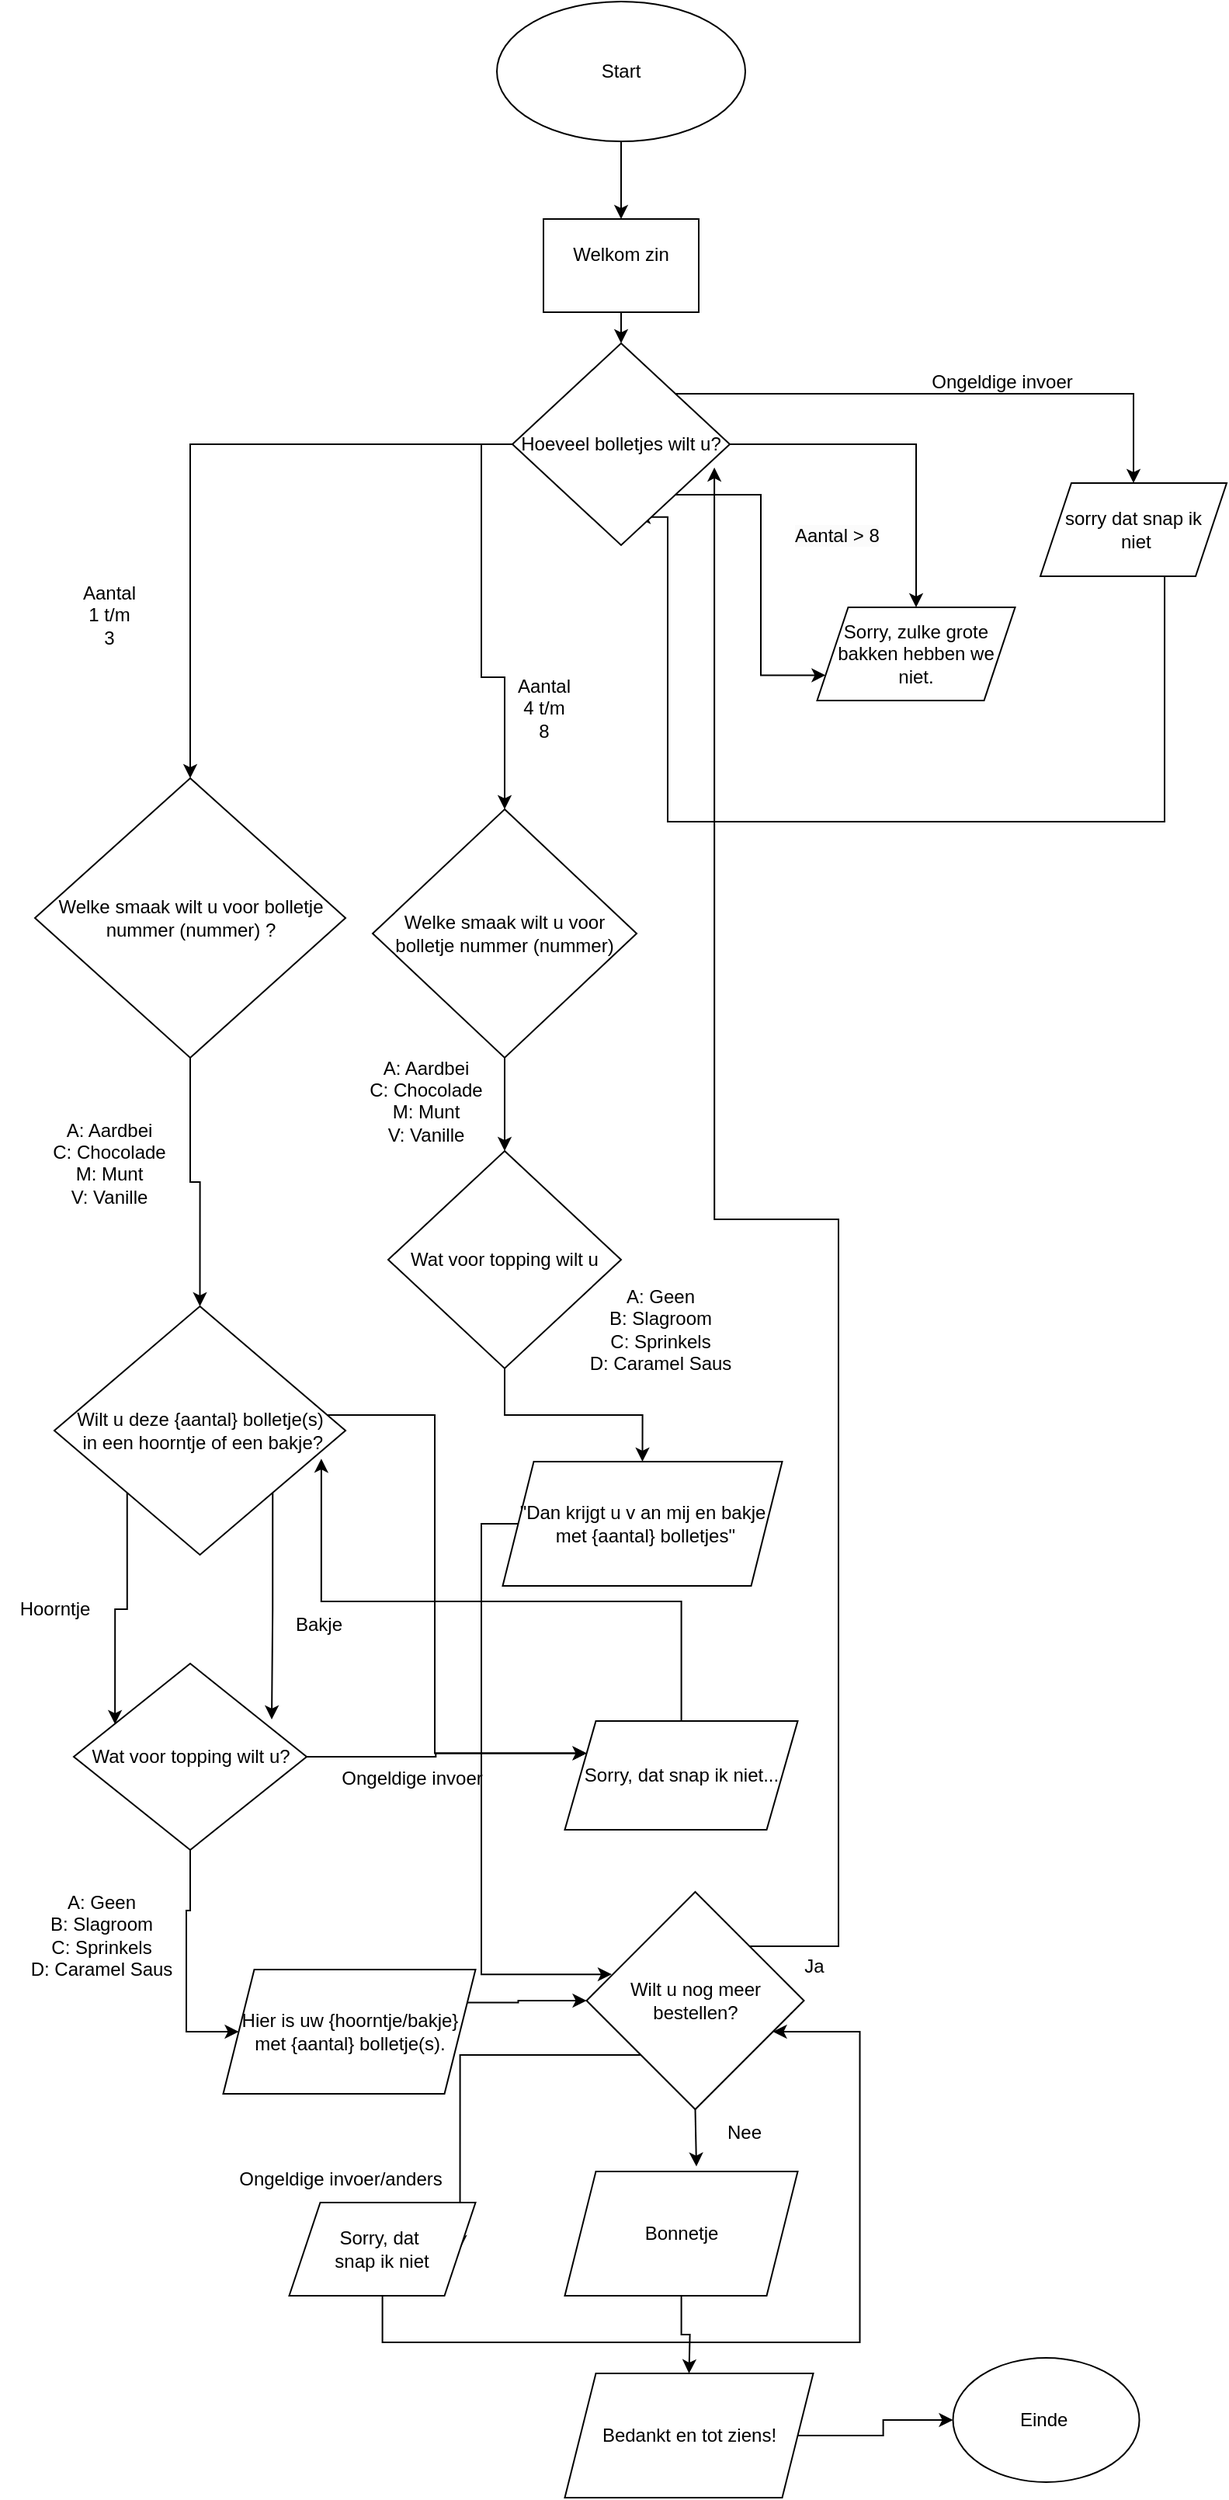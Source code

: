 <mxfile version="24.5.5" type="device">
  <diagram name="Pagina-1" id="2rsMsBV10NN7m0v9cmO4">
    <mxGraphModel dx="1313" dy="653" grid="1" gridSize="10" guides="1" tooltips="1" connect="1" arrows="1" fold="1" page="1" pageScale="1" pageWidth="827" pageHeight="1169" math="0" shadow="0">
      <root>
        <mxCell id="0" />
        <mxCell id="1" parent="0" />
        <mxCell id="YQT9bF_HIkWLTDOw1lmp-8" style="edgeStyle=orthogonalEdgeStyle;rounded=0;orthogonalLoop=1;jettySize=auto;html=1;exitX=0.5;exitY=1;exitDx=0;exitDy=0;entryX=0.5;entryY=0;entryDx=0;entryDy=0;" parent="1" source="YQT9bF_HIkWLTDOw1lmp-4" target="YQT9bF_HIkWLTDOw1lmp-7" edge="1">
          <mxGeometry relative="1" as="geometry" />
        </mxCell>
        <mxCell id="YQT9bF_HIkWLTDOw1lmp-4" value="Start" style="ellipse;whiteSpace=wrap;html=1;" parent="1" vertex="1">
          <mxGeometry x="340" y="10" width="160" height="90" as="geometry" />
        </mxCell>
        <mxCell id="jOECheKFQzNGMom73Tzw-3" style="edgeStyle=orthogonalEdgeStyle;rounded=0;orthogonalLoop=1;jettySize=auto;html=1;exitX=0.5;exitY=1;exitDx=0;exitDy=0;entryX=0.5;entryY=0;entryDx=0;entryDy=0;" parent="1" source="YQT9bF_HIkWLTDOw1lmp-7" target="jOECheKFQzNGMom73Tzw-1" edge="1">
          <mxGeometry relative="1" as="geometry" />
        </mxCell>
        <mxCell id="YQT9bF_HIkWLTDOw1lmp-7" value="Welkom zin&lt;div&gt;&lt;br&gt;&lt;/div&gt;" style="rounded=0;whiteSpace=wrap;html=1;" parent="1" vertex="1">
          <mxGeometry x="370" y="150" width="100" height="60" as="geometry" />
        </mxCell>
        <mxCell id="BlB1RZ00LhgDGbWQuA9Q-24" style="edgeStyle=orthogonalEdgeStyle;rounded=0;orthogonalLoop=1;jettySize=auto;html=1;entryX=0.643;entryY=0.876;entryDx=0;entryDy=0;entryPerimeter=0;" parent="1" edge="1">
          <mxGeometry relative="1" as="geometry">
            <mxPoint x="430" y="341.94" as="targetPoint" />
            <mxPoint x="770.023" y="378.06" as="sourcePoint" />
            <Array as="points">
              <mxPoint x="769.98" y="538.06" />
              <mxPoint x="449.98" y="538.06" />
              <mxPoint x="449.98" y="342.06" />
            </Array>
          </mxGeometry>
        </mxCell>
        <mxCell id="YQT9bF_HIkWLTDOw1lmp-22" value="sorry dat snap ik&lt;br&gt;&amp;nbsp;niet" style="shape=parallelogram;perimeter=parallelogramPerimeter;whiteSpace=wrap;html=1;fixedSize=1;" parent="1" vertex="1">
          <mxGeometry x="690" y="320" width="120" height="60" as="geometry" />
        </mxCell>
        <mxCell id="YQT9bF_HIkWLTDOw1lmp-30" value="Sorry, zulke grote bakken hebben we niet." style="shape=parallelogram;perimeter=parallelogramPerimeter;whiteSpace=wrap;html=1;fixedSize=1;" parent="1" vertex="1">
          <mxGeometry x="546.25" y="400" width="127.5" height="60" as="geometry" />
        </mxCell>
        <mxCell id="WGNCVHMDd5Py4phrD6J4-7" value="&quot;Dan krijgt u v an mij en bakje&lt;div&gt;&amp;nbsp;met {aantal} bolletjes&quot;&lt;/div&gt;" style="shape=parallelogram;perimeter=parallelogramPerimeter;whiteSpace=wrap;html=1;fixedSize=1;" parent="1" vertex="1">
          <mxGeometry x="343.75" y="950" width="180" height="80" as="geometry" />
        </mxCell>
        <mxCell id="jOECheKFQzNGMom73Tzw-21" style="edgeStyle=orthogonalEdgeStyle;rounded=0;orthogonalLoop=1;jettySize=auto;html=1;exitX=1;exitY=0.5;exitDx=0;exitDy=0;entryX=0.5;entryY=0;entryDx=0;entryDy=0;" parent="1" source="jOECheKFQzNGMom73Tzw-1" target="YQT9bF_HIkWLTDOw1lmp-30" edge="1">
          <mxGeometry relative="1" as="geometry" />
        </mxCell>
        <mxCell id="jOECheKFQzNGMom73Tzw-24" style="edgeStyle=orthogonalEdgeStyle;rounded=0;orthogonalLoop=1;jettySize=auto;html=1;exitX=1;exitY=0;exitDx=0;exitDy=0;entryX=0.5;entryY=0;entryDx=0;entryDy=0;" parent="1" source="jOECheKFQzNGMom73Tzw-1" target="YQT9bF_HIkWLTDOw1lmp-22" edge="1">
          <mxGeometry relative="1" as="geometry" />
        </mxCell>
        <mxCell id="Pc3phLc8lNTFxIL4O3lG-28" style="edgeStyle=orthogonalEdgeStyle;rounded=0;orthogonalLoop=1;jettySize=auto;html=1;exitX=1;exitY=1;exitDx=0;exitDy=0;entryX=0;entryY=0.75;entryDx=0;entryDy=0;" edge="1" parent="1" source="jOECheKFQzNGMom73Tzw-1" target="YQT9bF_HIkWLTDOw1lmp-30">
          <mxGeometry relative="1" as="geometry">
            <Array as="points">
              <mxPoint x="510" y="327" />
              <mxPoint x="510" y="444" />
            </Array>
          </mxGeometry>
        </mxCell>
        <mxCell id="Pc3phLc8lNTFxIL4O3lG-29" style="edgeStyle=orthogonalEdgeStyle;rounded=0;orthogonalLoop=1;jettySize=auto;html=1;exitX=0;exitY=0.5;exitDx=0;exitDy=0;" edge="1" parent="1" source="jOECheKFQzNGMom73Tzw-1" target="Pc3phLc8lNTFxIL4O3lG-26">
          <mxGeometry relative="1" as="geometry" />
        </mxCell>
        <mxCell id="Pc3phLc8lNTFxIL4O3lG-31" style="edgeStyle=orthogonalEdgeStyle;rounded=0;orthogonalLoop=1;jettySize=auto;html=1;exitX=0;exitY=0.5;exitDx=0;exitDy=0;entryX=0.5;entryY=0;entryDx=0;entryDy=0;" edge="1" parent="1" source="jOECheKFQzNGMom73Tzw-1" target="Pc3phLc8lNTFxIL4O3lG-30">
          <mxGeometry relative="1" as="geometry" />
        </mxCell>
        <mxCell id="jOECheKFQzNGMom73Tzw-1" value="&lt;div&gt;&lt;span style=&quot;background-color: initial;&quot;&gt;Hoeveel bolletjes wilt u?&lt;/span&gt;&lt;br&gt;&lt;/div&gt;" style="rhombus;whiteSpace=wrap;html=1;" parent="1" vertex="1">
          <mxGeometry x="350" y="230" width="140" height="130" as="geometry" />
        </mxCell>
        <mxCell id="jOECheKFQzNGMom73Tzw-19" value="&lt;span style=&quot;text-wrap: wrap;&quot;&gt;Aantal 4 t/m 8&lt;/span&gt;" style="text;html=1;align=center;verticalAlign=middle;resizable=0;points=[];autosize=1;strokeColor=none;fillColor=none;" parent="1" vertex="1">
          <mxGeometry x="320" y="450" width="100" height="30" as="geometry" />
        </mxCell>
        <mxCell id="jOECheKFQzNGMom73Tzw-20" value="&lt;span style=&quot;text-wrap: wrap;&quot;&gt;Aantal 1 t/m 3&lt;/span&gt;" style="text;html=1;align=center;verticalAlign=middle;resizable=0;points=[];autosize=1;strokeColor=none;fillColor=none;" parent="1" vertex="1">
          <mxGeometry x="40" y="390" width="100" height="30" as="geometry" />
        </mxCell>
        <mxCell id="jOECheKFQzNGMom73Tzw-22" value="&lt;span style=&quot;color: rgb(0, 0, 0); font-family: Helvetica; font-size: 12px; font-style: normal; font-variant-ligatures: normal; font-variant-caps: normal; font-weight: 400; letter-spacing: normal; orphans: 2; text-align: center; text-indent: 0px; text-transform: none; widows: 2; word-spacing: 0px; -webkit-text-stroke-width: 0px; white-space: normal; background-color: rgb(251, 251, 251); text-decoration-thickness: initial; text-decoration-style: initial; text-decoration-color: initial; display: inline !important; float: none;&quot;&gt;Aantal &amp;gt; 8&lt;/span&gt;" style="text;whiteSpace=wrap;html=1;" parent="1" vertex="1">
          <mxGeometry x="530" y="340" width="90" height="40" as="geometry" />
        </mxCell>
        <mxCell id="jOECheKFQzNGMom73Tzw-25" value="Ongeldige invoer" style="text;html=1;align=center;verticalAlign=middle;resizable=0;points=[];autosize=1;strokeColor=none;fillColor=none;" parent="1" vertex="1">
          <mxGeometry x="610" y="240" width="110" height="30" as="geometry" />
        </mxCell>
        <mxCell id="Pc3phLc8lNTFxIL4O3lG-58" style="edgeStyle=orthogonalEdgeStyle;rounded=0;orthogonalLoop=1;jettySize=auto;html=1;entryX=0;entryY=0.25;entryDx=0;entryDy=0;" edge="1" parent="1" source="jOECheKFQzNGMom73Tzw-26" target="Pc3phLc8lNTFxIL4O3lG-38">
          <mxGeometry relative="1" as="geometry">
            <Array as="points">
              <mxPoint x="300" y="920" />
              <mxPoint x="300" y="1138" />
            </Array>
          </mxGeometry>
        </mxCell>
        <mxCell id="jOECheKFQzNGMom73Tzw-26" value="Wilt u deze {aantal} bolletje(s)&lt;div&gt;&amp;nbsp;in een hoorntje&lt;span style=&quot;background-color: initial;&quot;&gt;&amp;nbsp;of een bakje?&lt;/span&gt;&lt;/div&gt;" style="rhombus;whiteSpace=wrap;html=1;" parent="1" vertex="1">
          <mxGeometry x="55" y="850" width="187.5" height="160" as="geometry" />
        </mxCell>
        <mxCell id="Pc3phLc8lNTFxIL4O3lG-7" value="&lt;span style=&quot;text-wrap: wrap;&quot;&gt;Hoorntje&lt;/span&gt;" style="text;html=1;align=center;verticalAlign=middle;resizable=0;points=[];autosize=1;strokeColor=none;fillColor=none;" vertex="1" parent="1">
          <mxGeometry x="20" y="1030" width="70" height="30" as="geometry" />
        </mxCell>
        <mxCell id="Pc3phLc8lNTFxIL4O3lG-33" style="edgeStyle=orthogonalEdgeStyle;rounded=0;orthogonalLoop=1;jettySize=auto;html=1;exitX=0.5;exitY=1;exitDx=0;exitDy=0;entryX=0.5;entryY=0;entryDx=0;entryDy=0;" edge="1" parent="1" source="Pc3phLc8lNTFxIL4O3lG-26" target="jOECheKFQzNGMom73Tzw-26">
          <mxGeometry relative="1" as="geometry" />
        </mxCell>
        <mxCell id="Pc3phLc8lNTFxIL4O3lG-26" value="Welke smaak wilt u voor bolletje nummer (nummer) ?" style="rhombus;whiteSpace=wrap;html=1;" vertex="1" parent="1">
          <mxGeometry x="42.5" y="510" width="200" height="180" as="geometry" />
        </mxCell>
        <mxCell id="Pc3phLc8lNTFxIL4O3lG-71" style="edgeStyle=orthogonalEdgeStyle;rounded=0;orthogonalLoop=1;jettySize=auto;html=1;exitX=0.5;exitY=1;exitDx=0;exitDy=0;entryX=0.5;entryY=0;entryDx=0;entryDy=0;" edge="1" parent="1" source="Pc3phLc8lNTFxIL4O3lG-30" target="Pc3phLc8lNTFxIL4O3lG-70">
          <mxGeometry relative="1" as="geometry" />
        </mxCell>
        <mxCell id="Pc3phLc8lNTFxIL4O3lG-30" value="Welke smaak wilt u voor bolletje nummer (nummer)" style="rhombus;whiteSpace=wrap;html=1;" vertex="1" parent="1">
          <mxGeometry x="260" y="530" width="170" height="160" as="geometry" />
        </mxCell>
        <mxCell id="Pc3phLc8lNTFxIL4O3lG-34" value="A: Aardbei&lt;div&gt;C: Chocolade&lt;/div&gt;&lt;div&gt;M: Munt&lt;br&gt;&lt;/div&gt;&lt;div&gt;V: Vanille&lt;/div&gt;&lt;div&gt;&lt;br&gt;&lt;/div&gt;" style="text;html=1;align=center;verticalAlign=middle;resizable=0;points=[];autosize=1;strokeColor=none;fillColor=none;" vertex="1" parent="1">
          <mxGeometry x="40" y="720" width="100" height="90" as="geometry" />
        </mxCell>
        <mxCell id="Pc3phLc8lNTFxIL4O3lG-37" value="&lt;span style=&quot;text-wrap: wrap;&quot;&gt;Bakje&lt;/span&gt;" style="text;html=1;align=center;verticalAlign=middle;resizable=0;points=[];autosize=1;strokeColor=none;fillColor=none;" vertex="1" parent="1">
          <mxGeometry x="200" y="1040" width="50" height="30" as="geometry" />
        </mxCell>
        <mxCell id="Pc3phLc8lNTFxIL4O3lG-38" value="Sorry, dat snap ik niet..." style="shape=parallelogram;perimeter=parallelogramPerimeter;whiteSpace=wrap;html=1;fixedSize=1;" vertex="1" parent="1">
          <mxGeometry x="383.75" y="1117" width="150" height="70" as="geometry" />
        </mxCell>
        <mxCell id="Pc3phLc8lNTFxIL4O3lG-40" style="edgeStyle=orthogonalEdgeStyle;rounded=0;orthogonalLoop=1;jettySize=auto;html=1;exitX=1;exitY=0.25;exitDx=0;exitDy=0;entryX=0;entryY=0.5;entryDx=0;entryDy=0;" edge="1" parent="1" source="Pc3phLc8lNTFxIL4O3lG-41" target="Pc3phLc8lNTFxIL4O3lG-43">
          <mxGeometry relative="1" as="geometry">
            <Array as="points">
              <mxPoint x="353.75" y="1298" />
              <mxPoint x="353.75" y="1297" />
            </Array>
          </mxGeometry>
        </mxCell>
        <mxCell id="Pc3phLc8lNTFxIL4O3lG-41" value="Hier is uw {hoorntje/bakje} met {aantal} bolletje(s)." style="shape=parallelogram;perimeter=parallelogramPerimeter;whiteSpace=wrap;html=1;fixedSize=1;" vertex="1" parent="1">
          <mxGeometry x="163.75" y="1277" width="162.5" height="80" as="geometry" />
        </mxCell>
        <mxCell id="Pc3phLc8lNTFxIL4O3lG-42" style="edgeStyle=orthogonalEdgeStyle;rounded=0;orthogonalLoop=1;jettySize=auto;html=1;exitX=0;exitY=1;exitDx=0;exitDy=0;entryX=1;entryY=0.5;entryDx=0;entryDy=0;" edge="1" parent="1" source="Pc3phLc8lNTFxIL4O3lG-43" target="Pc3phLc8lNTFxIL4O3lG-50">
          <mxGeometry relative="1" as="geometry" />
        </mxCell>
        <mxCell id="Pc3phLc8lNTFxIL4O3lG-43" value="Wilt u nog meer bestellen?" style="rhombus;whiteSpace=wrap;html=1;" vertex="1" parent="1">
          <mxGeometry x="397.75" y="1227" width="140" height="140" as="geometry" />
        </mxCell>
        <mxCell id="Pc3phLc8lNTFxIL4O3lG-45" style="edgeStyle=orthogonalEdgeStyle;rounded=0;orthogonalLoop=1;jettySize=auto;html=1;entryX=0.5;entryY=0;entryDx=0;entryDy=0;" edge="1" parent="1" source="Pc3phLc8lNTFxIL4O3lG-46">
          <mxGeometry relative="1" as="geometry">
            <mxPoint x="463.75" y="1537" as="targetPoint" />
          </mxGeometry>
        </mxCell>
        <mxCell id="Pc3phLc8lNTFxIL4O3lG-46" value="Bonnetje" style="shape=parallelogram;perimeter=parallelogramPerimeter;whiteSpace=wrap;html=1;fixedSize=1;" vertex="1" parent="1">
          <mxGeometry x="383.75" y="1407" width="150" height="80" as="geometry" />
        </mxCell>
        <mxCell id="Pc3phLc8lNTFxIL4O3lG-47" style="edgeStyle=orthogonalEdgeStyle;rounded=0;orthogonalLoop=1;jettySize=auto;html=1;exitX=0.5;exitY=1;exitDx=0;exitDy=0;entryX=0.565;entryY=-0.04;entryDx=0;entryDy=0;entryPerimeter=0;" edge="1" parent="1" source="Pc3phLc8lNTFxIL4O3lG-43" target="Pc3phLc8lNTFxIL4O3lG-46">
          <mxGeometry relative="1" as="geometry" />
        </mxCell>
        <mxCell id="Pc3phLc8lNTFxIL4O3lG-48" value="Nee" style="text;html=1;align=center;verticalAlign=middle;resizable=0;points=[];autosize=1;strokeColor=none;fillColor=none;" vertex="1" parent="1">
          <mxGeometry x="473.75" y="1367" width="50" height="30" as="geometry" />
        </mxCell>
        <mxCell id="Pc3phLc8lNTFxIL4O3lG-49" style="edgeStyle=orthogonalEdgeStyle;rounded=0;orthogonalLoop=1;jettySize=auto;html=1;" edge="1" parent="1" source="Pc3phLc8lNTFxIL4O3lG-50" target="Pc3phLc8lNTFxIL4O3lG-43">
          <mxGeometry relative="1" as="geometry">
            <Array as="points">
              <mxPoint x="266.75" y="1517" />
              <mxPoint x="573.75" y="1517" />
              <mxPoint x="573.75" y="1317" />
            </Array>
          </mxGeometry>
        </mxCell>
        <mxCell id="Pc3phLc8lNTFxIL4O3lG-50" value="Sorry, dat&amp;nbsp;&lt;div&gt;snap ik niet&lt;/div&gt;" style="shape=parallelogram;perimeter=parallelogramPerimeter;whiteSpace=wrap;html=1;fixedSize=1;" vertex="1" parent="1">
          <mxGeometry x="206.25" y="1427" width="120" height="60" as="geometry" />
        </mxCell>
        <mxCell id="Pc3phLc8lNTFxIL4O3lG-51" value="Ongeldige invoer/anders" style="text;html=1;align=center;verticalAlign=middle;resizable=0;points=[];autosize=1;strokeColor=none;fillColor=none;" vertex="1" parent="1">
          <mxGeometry x="163.75" y="1397" width="150" height="30" as="geometry" />
        </mxCell>
        <mxCell id="Pc3phLc8lNTFxIL4O3lG-53" value="Einde&amp;nbsp;" style="ellipse;whiteSpace=wrap;html=1;" vertex="1" parent="1">
          <mxGeometry x="633.75" y="1527" width="120" height="80" as="geometry" />
        </mxCell>
        <mxCell id="Pc3phLc8lNTFxIL4O3lG-54" value="" style="edgeStyle=orthogonalEdgeStyle;rounded=0;orthogonalLoop=1;jettySize=auto;html=1;" edge="1" parent="1" source="Pc3phLc8lNTFxIL4O3lG-55" target="Pc3phLc8lNTFxIL4O3lG-53">
          <mxGeometry relative="1" as="geometry" />
        </mxCell>
        <mxCell id="Pc3phLc8lNTFxIL4O3lG-55" value="Bedankt en tot ziens!" style="shape=parallelogram;perimeter=parallelogramPerimeter;whiteSpace=wrap;html=1;fixedSize=1;" vertex="1" parent="1">
          <mxGeometry x="383.75" y="1537" width="160" height="80" as="geometry" />
        </mxCell>
        <mxCell id="Pc3phLc8lNTFxIL4O3lG-59" value="Ongeldige invoer" style="text;html=1;align=center;verticalAlign=middle;resizable=0;points=[];autosize=1;strokeColor=none;fillColor=none;" vertex="1" parent="1">
          <mxGeometry x="230" y="1139" width="110" height="30" as="geometry" />
        </mxCell>
        <mxCell id="Pc3phLc8lNTFxIL4O3lG-63" style="edgeStyle=orthogonalEdgeStyle;rounded=0;orthogonalLoop=1;jettySize=auto;html=1;exitX=1;exitY=0.5;exitDx=0;exitDy=0;entryX=0;entryY=0.25;entryDx=0;entryDy=0;" edge="1" parent="1" source="Pc3phLc8lNTFxIL4O3lG-60" target="Pc3phLc8lNTFxIL4O3lG-38">
          <mxGeometry relative="1" as="geometry" />
        </mxCell>
        <mxCell id="Pc3phLc8lNTFxIL4O3lG-64" style="edgeStyle=orthogonalEdgeStyle;rounded=0;orthogonalLoop=1;jettySize=auto;html=1;exitX=0.5;exitY=1;exitDx=0;exitDy=0;entryX=0;entryY=0.5;entryDx=0;entryDy=0;" edge="1" parent="1" source="Pc3phLc8lNTFxIL4O3lG-60" target="Pc3phLc8lNTFxIL4O3lG-41">
          <mxGeometry relative="1" as="geometry">
            <mxPoint x="142" y="1320" as="targetPoint" />
            <Array as="points">
              <mxPoint x="143" y="1239" />
              <mxPoint x="140" y="1239" />
              <mxPoint x="140" y="1317" />
            </Array>
          </mxGeometry>
        </mxCell>
        <mxCell id="Pc3phLc8lNTFxIL4O3lG-60" value="Wat voor topping wilt u?" style="rhombus;whiteSpace=wrap;html=1;" vertex="1" parent="1">
          <mxGeometry x="67.5" y="1080" width="150" height="120" as="geometry" />
        </mxCell>
        <mxCell id="Pc3phLc8lNTFxIL4O3lG-61" style="edgeStyle=orthogonalEdgeStyle;rounded=0;orthogonalLoop=1;jettySize=auto;html=1;exitX=0;exitY=1;exitDx=0;exitDy=0;entryX=0.177;entryY=0.325;entryDx=0;entryDy=0;entryPerimeter=0;" edge="1" parent="1" source="jOECheKFQzNGMom73Tzw-26" target="Pc3phLc8lNTFxIL4O3lG-60">
          <mxGeometry relative="1" as="geometry" />
        </mxCell>
        <mxCell id="Pc3phLc8lNTFxIL4O3lG-62" style="edgeStyle=orthogonalEdgeStyle;rounded=0;orthogonalLoop=1;jettySize=auto;html=1;exitX=1;exitY=1;exitDx=0;exitDy=0;entryX=0.85;entryY=0.3;entryDx=0;entryDy=0;entryPerimeter=0;" edge="1" parent="1" source="jOECheKFQzNGMom73Tzw-26" target="Pc3phLc8lNTFxIL4O3lG-60">
          <mxGeometry relative="1" as="geometry" />
        </mxCell>
        <mxCell id="Pc3phLc8lNTFxIL4O3lG-66" value="A: Geen&lt;div&gt;B: Slagroom&lt;/div&gt;&lt;div&gt;C: Sprinkels&lt;/div&gt;&lt;div&gt;D: Caramel Saus&lt;/div&gt;" style="text;html=1;align=center;verticalAlign=middle;resizable=0;points=[];autosize=1;strokeColor=none;fillColor=none;" vertex="1" parent="1">
          <mxGeometry x="30" y="1220" width="110" height="70" as="geometry" />
        </mxCell>
        <mxCell id="Pc3phLc8lNTFxIL4O3lG-68" value="Ja" style="text;html=1;align=center;verticalAlign=middle;resizable=0;points=[];autosize=1;strokeColor=none;fillColor=none;" vertex="1" parent="1">
          <mxGeometry x="523.75" y="1260" width="40" height="30" as="geometry" />
        </mxCell>
        <mxCell id="Pc3phLc8lNTFxIL4O3lG-69" style="edgeStyle=orthogonalEdgeStyle;rounded=0;orthogonalLoop=1;jettySize=auto;html=1;exitX=1;exitY=0;exitDx=0;exitDy=0;entryX=0.929;entryY=0.615;entryDx=0;entryDy=0;entryPerimeter=0;" edge="1" parent="1" source="Pc3phLc8lNTFxIL4O3lG-43" target="jOECheKFQzNGMom73Tzw-1">
          <mxGeometry relative="1" as="geometry">
            <Array as="points">
              <mxPoint x="560" y="1262" />
              <mxPoint x="560" y="794" />
              <mxPoint x="480" y="794" />
            </Array>
          </mxGeometry>
        </mxCell>
        <mxCell id="Pc3phLc8lNTFxIL4O3lG-72" style="edgeStyle=orthogonalEdgeStyle;rounded=0;orthogonalLoop=1;jettySize=auto;html=1;exitX=0.5;exitY=1;exitDx=0;exitDy=0;entryX=0.5;entryY=0;entryDx=0;entryDy=0;" edge="1" parent="1" source="Pc3phLc8lNTFxIL4O3lG-70" target="WGNCVHMDd5Py4phrD6J4-7">
          <mxGeometry relative="1" as="geometry" />
        </mxCell>
        <mxCell id="Pc3phLc8lNTFxIL4O3lG-70" value="Wat voor topping wilt u" style="rhombus;whiteSpace=wrap;html=1;" vertex="1" parent="1">
          <mxGeometry x="270" y="750" width="150" height="140" as="geometry" />
        </mxCell>
        <mxCell id="Pc3phLc8lNTFxIL4O3lG-73" value="A: Geen&lt;div&gt;B: Slagroom&lt;/div&gt;&lt;div&gt;C: Sprinkels&lt;/div&gt;&lt;div&gt;D: Caramel Saus&lt;/div&gt;" style="text;html=1;align=center;verticalAlign=middle;resizable=0;points=[];autosize=1;strokeColor=none;fillColor=none;" vertex="1" parent="1">
          <mxGeometry x="390" y="830" width="110" height="70" as="geometry" />
        </mxCell>
        <mxCell id="Pc3phLc8lNTFxIL4O3lG-74" value="A: Aardbei&lt;div&gt;C: Chocolade&lt;/div&gt;&lt;div&gt;M: Munt&lt;br&gt;&lt;/div&gt;&lt;div&gt;V: Vanille&lt;/div&gt;&lt;div&gt;&lt;br&gt;&lt;/div&gt;" style="text;html=1;align=center;verticalAlign=middle;resizable=0;points=[];autosize=1;strokeColor=none;fillColor=none;" vertex="1" parent="1">
          <mxGeometry x="243.75" y="680" width="100" height="90" as="geometry" />
        </mxCell>
        <mxCell id="Pc3phLc8lNTFxIL4O3lG-76" style="edgeStyle=orthogonalEdgeStyle;rounded=0;orthogonalLoop=1;jettySize=auto;html=1;entryX=0.116;entryY=0.379;entryDx=0;entryDy=0;entryPerimeter=0;" edge="1" parent="1" source="WGNCVHMDd5Py4phrD6J4-7" target="Pc3phLc8lNTFxIL4O3lG-43">
          <mxGeometry relative="1" as="geometry">
            <Array as="points">
              <mxPoint x="330" y="990" />
              <mxPoint x="330" y="1280" />
            </Array>
          </mxGeometry>
        </mxCell>
        <mxCell id="Pc3phLc8lNTFxIL4O3lG-77" style="edgeStyle=orthogonalEdgeStyle;rounded=0;orthogonalLoop=1;jettySize=auto;html=1;entryX=0.917;entryY=0.613;entryDx=0;entryDy=0;entryPerimeter=0;" edge="1" parent="1" source="Pc3phLc8lNTFxIL4O3lG-38" target="jOECheKFQzNGMom73Tzw-26">
          <mxGeometry relative="1" as="geometry">
            <Array as="points">
              <mxPoint x="459" y="1040" />
              <mxPoint x="227" y="1040" />
            </Array>
          </mxGeometry>
        </mxCell>
      </root>
    </mxGraphModel>
  </diagram>
</mxfile>
